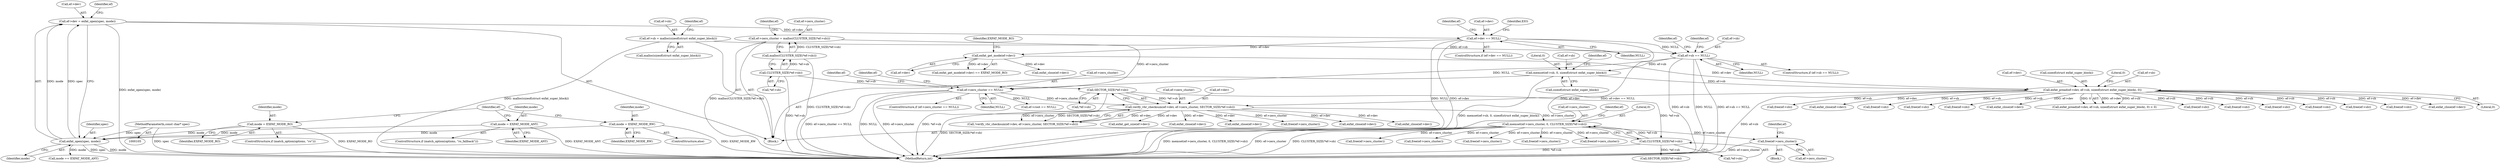 digraph "0_exfat_2e86ae5f81da11f11673d0546efb525af02b7786@API" {
"1000393" [label="(Call,free(ef->zero_cluster))"];
"1000322" [label="(Call,memset(ef->zero_cluster, 0, CLUSTER_SIZE(*ef->sb)))"];
"1000294" [label="(Call,verify_vbr_checksum(ef->dev, ef->zero_cluster, SECTOR_SIZE(*ef->sb)))"];
"1000212" [label="(Call,exfat_pread(ef->dev, ef->sb, sizeof(struct exfat_super_block), 0))"];
"1000158" [label="(Call,exfat_get_mode(ef->dev))"];
"1000148" [label="(Call,ef->dev == NULL)"];
"1000140" [label="(Call,ef->dev = exfat_open(spec, mode))"];
"1000144" [label="(Call,exfat_open(spec, mode))"];
"1000107" [label="(MethodParameterIn,const char* spec)"];
"1000125" [label="(Call,mode = EXFAT_MODE_RO)"];
"1000133" [label="(Call,mode = EXFAT_MODE_ANY)"];
"1000137" [label="(Call,mode = EXFAT_MODE_RW)"];
"1000203" [label="(Call,memset(ef->sb, 0, sizeof(struct exfat_super_block)))"];
"1000188" [label="(Call,ef->sb == NULL)"];
"1000180" [label="(Call,ef->sb = malloc(sizeof(struct exfat_super_block)))"];
"1000273" [label="(Call,ef->zero_cluster == NULL)"];
"1000262" [label="(Call,ef->zero_cluster = malloc(CLUSTER_SIZE(*ef->sb)))"];
"1000266" [label="(Call,malloc(CLUSTER_SIZE(*ef->sb)))"];
"1000267" [label="(Call,CLUSTER_SIZE(*ef->sb))"];
"1000301" [label="(Call,SECTOR_SIZE(*ef->sb))"];
"1000327" [label="(Call,CLUSTER_SIZE(*ef->sb))"];
"1000160" [label="(Identifier,ef)"];
"1000139" [label="(Identifier,EXFAT_MODE_RW)"];
"1000295" [label="(Call,ef->dev)"];
"1000377" [label="(Call,free(ef->sb))"];
"1000222" [label="(Literal,0)"];
"1000133" [label="(Call,mode = EXFAT_MODE_ANY)"];
"1000273" [label="(Call,ef->zero_cluster == NULL)"];
"1000493" [label="(Call,ef->root == NULL)"];
"1000216" [label="(Call,ef->sb)"];
"1000315" [label="(Call,free(ef->sb))"];
"1000328" [label="(Call,*ef->sb)"];
"1000307" [label="(Call,free(ef->zero_cluster))"];
"1000187" [label="(ControlStructure,if (ef->sb == NULL))"];
"1000149" [label="(Call,ef->dev)"];
"1000109" [label="(Block,)"];
"1000298" [label="(Call,ef->zero_cluster)"];
"1000214" [label="(Identifier,ef)"];
"1000323" [label="(Call,ef->zero_cluster)"];
"1000397" [label="(Call,exfat_close(ef->dev))"];
"1000267" [label="(Call,CLUSTER_SIZE(*ef->sb))"];
"1000392" [label="(Block,)"];
"1000266" [label="(Call,malloc(CLUSTER_SIZE(*ef->sb)))"];
"1000159" [label="(Call,ef->dev)"];
"1000671" [label="(Call,free(ef->zero_cluster))"];
"1000686" [label="(MethodReturn,int)"];
"1000208" [label="(Call,sizeof(struct exfat_super_block))"];
"1000194" [label="(Call,exfat_close(ef->dev))"];
"1000475" [label="(Call,SECTOR_SIZE(*ef->sb))"];
"1000253" [label="(Call,free(ef->sb))"];
"1000302" [label="(Call,*ef->sb)"];
"1000272" [label="(ControlStructure,if (ef->zero_cluster == NULL))"];
"1000126" [label="(Identifier,mode)"];
"1000152" [label="(Identifier,NULL)"];
"1000268" [label="(Call,*ef->sb)"];
"1000262" [label="(Call,ef->zero_cluster = malloc(CLUSTER_SIZE(*ef->sb)))"];
"1000190" [label="(Identifier,ef)"];
"1000148" [label="(Call,ef->dev == NULL)"];
"1000283" [label="(Call,free(ef->sb))"];
"1000188" [label="(Call,ef->sb == NULL)"];
"1000213" [label="(Call,ef->dev)"];
"1000134" [label="(Identifier,mode)"];
"1000408" [label="(Call,free(ef->sb))"];
"1000353" [label="(Call,free(ef->zero_cluster))"];
"1000184" [label="(Call,malloc(sizeof(struct exfat_super_block)))"];
"1000145" [label="(Identifier,spec)"];
"1000140" [label="(Call,ef->dev = exfat_open(spec, mode))"];
"1000189" [label="(Call,ef->sb)"];
"1000212" [label="(Call,exfat_pread(ef->dev, ef->sb, sizeof(struct exfat_super_block), 0))"];
"1000357" [label="(Call,exfat_close(ef->dev))"];
"1000249" [label="(Call,exfat_close(ef->dev))"];
"1000141" [label="(Call,ef->dev)"];
"1000584" [label="(Call,free(ef->zero_cluster))"];
"1000281" [label="(Identifier,ef)"];
"1000322" [label="(Call,memset(ef->zero_cluster, 0, CLUSTER_SIZE(*ef->sb)))"];
"1000327" [label="(Call,CLUSTER_SIZE(*ef->sb))"];
"1000221" [label="(Literal,0)"];
"1000192" [label="(Identifier,NULL)"];
"1000136" [label="(ControlStructure,else)"];
"1000507" [label="(Call,free(ef->sb))"];
"1000277" [label="(Identifier,NULL)"];
"1000219" [label="(Call,sizeof(struct exfat_super_block))"];
"1000274" [label="(Call,ef->zero_cluster)"];
"1000207" [label="(Literal,0)"];
"1000162" [label="(Identifier,EXFAT_MODE_RO)"];
"1000275" [label="(Identifier,ef)"];
"1000338" [label="(Identifier,ef)"];
"1000150" [label="(Identifier,ef)"];
"1000125" [label="(Call,mode = EXFAT_MODE_RO)"];
"1000224" [label="(Call,exfat_close(ef->dev))"];
"1000144" [label="(Call,exfat_open(spec, mode))"];
"1000459" [label="(Call,free(ef->sb))"];
"1000293" [label="(Call,!verify_vbr_checksum(ef->dev, ef->zero_cluster, SECTOR_SIZE(*ef->sb)))"];
"1000480" [label="(Call,exfat_get_size(ef->dev))"];
"1000204" [label="(Call,ef->sb)"];
"1000121" [label="(ControlStructure,if (match_option(options, \"ro\")))"];
"1000138" [label="(Identifier,mode)"];
"1000127" [label="(Identifier,EXFAT_MODE_RO)"];
"1000203" [label="(Call,memset(ef->sb, 0, sizeof(struct exfat_super_block)))"];
"1000294" [label="(Call,verify_vbr_checksum(ef->dev, ef->zero_cluster, SECTOR_SIZE(*ef->sb)))"];
"1000180" [label="(Call,ef->sb = malloc(sizeof(struct exfat_super_block)))"];
"1000263" [label="(Call,ef->zero_cluster)"];
"1000679" [label="(Call,free(ef->sb))"];
"1000399" [label="(Identifier,ef)"];
"1000137" [label="(Call,mode = EXFAT_MODE_RW)"];
"1000326" [label="(Literal,0)"];
"1000158" [label="(Call,exfat_get_mode(ef->dev))"];
"1000499" [label="(Call,free(ef->zero_cluster))"];
"1000296" [label="(Identifier,ef)"];
"1000196" [label="(Identifier,ef)"];
"1000157" [label="(Call,exfat_get_mode(ef->dev) == EXFAT_MODE_RO)"];
"1000393" [label="(Call,free(ef->zero_cluster))"];
"1000438" [label="(Call,exfat_close(ef->dev))"];
"1000394" [label="(Call,ef->zero_cluster)"];
"1000228" [label="(Call,free(ef->sb))"];
"1000142" [label="(Identifier,ef)"];
"1000279" [label="(Call,exfat_close(ef->dev))"];
"1000205" [label="(Identifier,ef)"];
"1000129" [label="(ControlStructure,if (match_option(options, \"ro_fallback\")))"];
"1000434" [label="(Call,free(ef->zero_cluster))"];
"1000211" [label="(Call,exfat_pread(ef->dev, ef->sb, sizeof(struct exfat_super_block), 0) < 0)"];
"1000311" [label="(Call,exfat_close(ef->dev))"];
"1000146" [label="(Identifier,mode)"];
"1000181" [label="(Call,ef->sb)"];
"1000147" [label="(ControlStructure,if (ef->dev == NULL))"];
"1000107" [label="(MethodParameterIn,const char* spec)"];
"1000592" [label="(Call,free(ef->sb))"];
"1000155" [label="(Identifier,EIO)"];
"1000135" [label="(Identifier,EXFAT_MODE_ANY)"];
"1000165" [label="(Call,mode == EXFAT_MODE_ANY)"];
"1000301" [label="(Call,SECTOR_SIZE(*ef->sb))"];
"1000393" -> "1000392"  [label="AST: "];
"1000393" -> "1000394"  [label="CFG: "];
"1000394" -> "1000393"  [label="AST: "];
"1000399" -> "1000393"  [label="CFG: "];
"1000393" -> "1000686"  [label="DDG: ef->zero_cluster"];
"1000322" -> "1000393"  [label="DDG: ef->zero_cluster"];
"1000322" -> "1000109"  [label="AST: "];
"1000322" -> "1000327"  [label="CFG: "];
"1000323" -> "1000322"  [label="AST: "];
"1000326" -> "1000322"  [label="AST: "];
"1000327" -> "1000322"  [label="AST: "];
"1000338" -> "1000322"  [label="CFG: "];
"1000322" -> "1000686"  [label="DDG: memset(ef->zero_cluster, 0, CLUSTER_SIZE(*ef->sb))"];
"1000322" -> "1000686"  [label="DDG: ef->zero_cluster"];
"1000322" -> "1000686"  [label="DDG: CLUSTER_SIZE(*ef->sb)"];
"1000294" -> "1000322"  [label="DDG: ef->zero_cluster"];
"1000327" -> "1000322"  [label="DDG: *ef->sb"];
"1000322" -> "1000353"  [label="DDG: ef->zero_cluster"];
"1000322" -> "1000434"  [label="DDG: ef->zero_cluster"];
"1000322" -> "1000499"  [label="DDG: ef->zero_cluster"];
"1000322" -> "1000584"  [label="DDG: ef->zero_cluster"];
"1000322" -> "1000671"  [label="DDG: ef->zero_cluster"];
"1000294" -> "1000293"  [label="AST: "];
"1000294" -> "1000301"  [label="CFG: "];
"1000295" -> "1000294"  [label="AST: "];
"1000298" -> "1000294"  [label="AST: "];
"1000301" -> "1000294"  [label="AST: "];
"1000293" -> "1000294"  [label="CFG: "];
"1000294" -> "1000686"  [label="DDG: SECTOR_SIZE(*ef->sb)"];
"1000294" -> "1000293"  [label="DDG: ef->dev"];
"1000294" -> "1000293"  [label="DDG: ef->zero_cluster"];
"1000294" -> "1000293"  [label="DDG: SECTOR_SIZE(*ef->sb)"];
"1000212" -> "1000294"  [label="DDG: ef->dev"];
"1000273" -> "1000294"  [label="DDG: ef->zero_cluster"];
"1000301" -> "1000294"  [label="DDG: *ef->sb"];
"1000294" -> "1000307"  [label="DDG: ef->zero_cluster"];
"1000294" -> "1000311"  [label="DDG: ef->dev"];
"1000294" -> "1000357"  [label="DDG: ef->dev"];
"1000294" -> "1000397"  [label="DDG: ef->dev"];
"1000294" -> "1000438"  [label="DDG: ef->dev"];
"1000294" -> "1000480"  [label="DDG: ef->dev"];
"1000212" -> "1000211"  [label="AST: "];
"1000212" -> "1000221"  [label="CFG: "];
"1000213" -> "1000212"  [label="AST: "];
"1000216" -> "1000212"  [label="AST: "];
"1000219" -> "1000212"  [label="AST: "];
"1000221" -> "1000212"  [label="AST: "];
"1000222" -> "1000212"  [label="CFG: "];
"1000212" -> "1000686"  [label="DDG: ef->sb"];
"1000212" -> "1000211"  [label="DDG: ef->dev"];
"1000212" -> "1000211"  [label="DDG: ef->sb"];
"1000212" -> "1000211"  [label="DDG: 0"];
"1000158" -> "1000212"  [label="DDG: ef->dev"];
"1000203" -> "1000212"  [label="DDG: ef->sb"];
"1000212" -> "1000224"  [label="DDG: ef->dev"];
"1000212" -> "1000228"  [label="DDG: ef->sb"];
"1000212" -> "1000249"  [label="DDG: ef->dev"];
"1000212" -> "1000253"  [label="DDG: ef->sb"];
"1000212" -> "1000279"  [label="DDG: ef->dev"];
"1000212" -> "1000283"  [label="DDG: ef->sb"];
"1000212" -> "1000315"  [label="DDG: ef->sb"];
"1000212" -> "1000377"  [label="DDG: ef->sb"];
"1000212" -> "1000408"  [label="DDG: ef->sb"];
"1000212" -> "1000459"  [label="DDG: ef->sb"];
"1000212" -> "1000507"  [label="DDG: ef->sb"];
"1000212" -> "1000592"  [label="DDG: ef->sb"];
"1000212" -> "1000679"  [label="DDG: ef->sb"];
"1000158" -> "1000157"  [label="AST: "];
"1000158" -> "1000159"  [label="CFG: "];
"1000159" -> "1000158"  [label="AST: "];
"1000162" -> "1000158"  [label="CFG: "];
"1000158" -> "1000157"  [label="DDG: ef->dev"];
"1000148" -> "1000158"  [label="DDG: ef->dev"];
"1000158" -> "1000194"  [label="DDG: ef->dev"];
"1000148" -> "1000147"  [label="AST: "];
"1000148" -> "1000152"  [label="CFG: "];
"1000149" -> "1000148"  [label="AST: "];
"1000152" -> "1000148"  [label="AST: "];
"1000155" -> "1000148"  [label="CFG: "];
"1000160" -> "1000148"  [label="CFG: "];
"1000148" -> "1000686"  [label="DDG: NULL"];
"1000148" -> "1000686"  [label="DDG: ef->dev"];
"1000148" -> "1000686"  [label="DDG: ef->dev == NULL"];
"1000140" -> "1000148"  [label="DDG: ef->dev"];
"1000148" -> "1000188"  [label="DDG: NULL"];
"1000140" -> "1000109"  [label="AST: "];
"1000140" -> "1000144"  [label="CFG: "];
"1000141" -> "1000140"  [label="AST: "];
"1000144" -> "1000140"  [label="AST: "];
"1000150" -> "1000140"  [label="CFG: "];
"1000140" -> "1000686"  [label="DDG: exfat_open(spec, mode)"];
"1000144" -> "1000140"  [label="DDG: spec"];
"1000144" -> "1000140"  [label="DDG: mode"];
"1000144" -> "1000146"  [label="CFG: "];
"1000145" -> "1000144"  [label="AST: "];
"1000146" -> "1000144"  [label="AST: "];
"1000144" -> "1000686"  [label="DDG: spec"];
"1000144" -> "1000686"  [label="DDG: mode"];
"1000107" -> "1000144"  [label="DDG: spec"];
"1000125" -> "1000144"  [label="DDG: mode"];
"1000133" -> "1000144"  [label="DDG: mode"];
"1000137" -> "1000144"  [label="DDG: mode"];
"1000144" -> "1000165"  [label="DDG: mode"];
"1000107" -> "1000105"  [label="AST: "];
"1000107" -> "1000686"  [label="DDG: spec"];
"1000125" -> "1000121"  [label="AST: "];
"1000125" -> "1000127"  [label="CFG: "];
"1000126" -> "1000125"  [label="AST: "];
"1000127" -> "1000125"  [label="AST: "];
"1000142" -> "1000125"  [label="CFG: "];
"1000125" -> "1000686"  [label="DDG: EXFAT_MODE_RO"];
"1000133" -> "1000129"  [label="AST: "];
"1000133" -> "1000135"  [label="CFG: "];
"1000134" -> "1000133"  [label="AST: "];
"1000135" -> "1000133"  [label="AST: "];
"1000142" -> "1000133"  [label="CFG: "];
"1000133" -> "1000686"  [label="DDG: EXFAT_MODE_ANY"];
"1000137" -> "1000136"  [label="AST: "];
"1000137" -> "1000139"  [label="CFG: "];
"1000138" -> "1000137"  [label="AST: "];
"1000139" -> "1000137"  [label="AST: "];
"1000142" -> "1000137"  [label="CFG: "];
"1000137" -> "1000686"  [label="DDG: EXFAT_MODE_RW"];
"1000203" -> "1000109"  [label="AST: "];
"1000203" -> "1000208"  [label="CFG: "];
"1000204" -> "1000203"  [label="AST: "];
"1000207" -> "1000203"  [label="AST: "];
"1000208" -> "1000203"  [label="AST: "];
"1000214" -> "1000203"  [label="CFG: "];
"1000203" -> "1000686"  [label="DDG: memset(ef->sb, 0, sizeof(struct exfat_super_block))"];
"1000188" -> "1000203"  [label="DDG: ef->sb"];
"1000188" -> "1000187"  [label="AST: "];
"1000188" -> "1000192"  [label="CFG: "];
"1000189" -> "1000188"  [label="AST: "];
"1000192" -> "1000188"  [label="AST: "];
"1000196" -> "1000188"  [label="CFG: "];
"1000205" -> "1000188"  [label="CFG: "];
"1000188" -> "1000686"  [label="DDG: ef->sb == NULL"];
"1000188" -> "1000686"  [label="DDG: ef->sb"];
"1000188" -> "1000686"  [label="DDG: NULL"];
"1000180" -> "1000188"  [label="DDG: ef->sb"];
"1000188" -> "1000273"  [label="DDG: NULL"];
"1000180" -> "1000109"  [label="AST: "];
"1000180" -> "1000184"  [label="CFG: "];
"1000181" -> "1000180"  [label="AST: "];
"1000184" -> "1000180"  [label="AST: "];
"1000190" -> "1000180"  [label="CFG: "];
"1000180" -> "1000686"  [label="DDG: malloc(sizeof(struct exfat_super_block))"];
"1000273" -> "1000272"  [label="AST: "];
"1000273" -> "1000277"  [label="CFG: "];
"1000274" -> "1000273"  [label="AST: "];
"1000277" -> "1000273"  [label="AST: "];
"1000281" -> "1000273"  [label="CFG: "];
"1000296" -> "1000273"  [label="CFG: "];
"1000273" -> "1000686"  [label="DDG: ef->zero_cluster"];
"1000273" -> "1000686"  [label="DDG: ef->zero_cluster == NULL"];
"1000273" -> "1000686"  [label="DDG: NULL"];
"1000262" -> "1000273"  [label="DDG: ef->zero_cluster"];
"1000273" -> "1000493"  [label="DDG: NULL"];
"1000262" -> "1000109"  [label="AST: "];
"1000262" -> "1000266"  [label="CFG: "];
"1000263" -> "1000262"  [label="AST: "];
"1000266" -> "1000262"  [label="AST: "];
"1000275" -> "1000262"  [label="CFG: "];
"1000262" -> "1000686"  [label="DDG: malloc(CLUSTER_SIZE(*ef->sb))"];
"1000266" -> "1000262"  [label="DDG: CLUSTER_SIZE(*ef->sb)"];
"1000266" -> "1000267"  [label="CFG: "];
"1000267" -> "1000266"  [label="AST: "];
"1000266" -> "1000686"  [label="DDG: CLUSTER_SIZE(*ef->sb)"];
"1000267" -> "1000266"  [label="DDG: *ef->sb"];
"1000267" -> "1000268"  [label="CFG: "];
"1000268" -> "1000267"  [label="AST: "];
"1000267" -> "1000686"  [label="DDG: *ef->sb"];
"1000267" -> "1000301"  [label="DDG: *ef->sb"];
"1000301" -> "1000302"  [label="CFG: "];
"1000302" -> "1000301"  [label="AST: "];
"1000301" -> "1000686"  [label="DDG: *ef->sb"];
"1000301" -> "1000327"  [label="DDG: *ef->sb"];
"1000327" -> "1000328"  [label="CFG: "];
"1000328" -> "1000327"  [label="AST: "];
"1000327" -> "1000686"  [label="DDG: *ef->sb"];
"1000327" -> "1000475"  [label="DDG: *ef->sb"];
}
